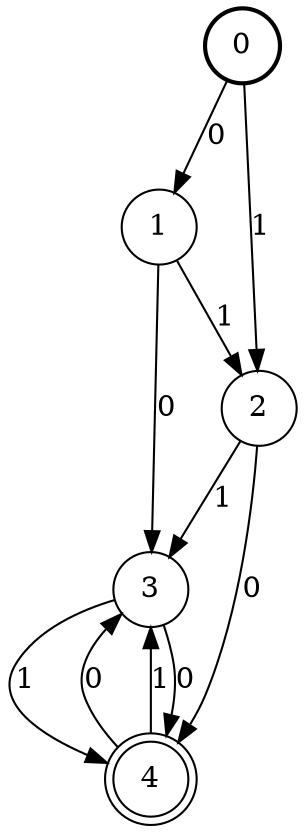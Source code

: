 digraph Automat {
    node [shape = circle];
    0 [style = "bold"];
    0 -> 1 [label = "0"];
    0 -> 2 [label = "1"];
    1 -> 3 [label = "0"];
    1 -> 2 [label = "1"];
    2 -> 4 [label = "0"];
    2 -> 3 [label = "1"];
    3 -> 4 [label = "0"];
    3 -> 4 [label = "1"];
    4 [peripheries=2]
    4 -> 3 [label = "0"];
    4 -> 3 [label = "1"];
}
